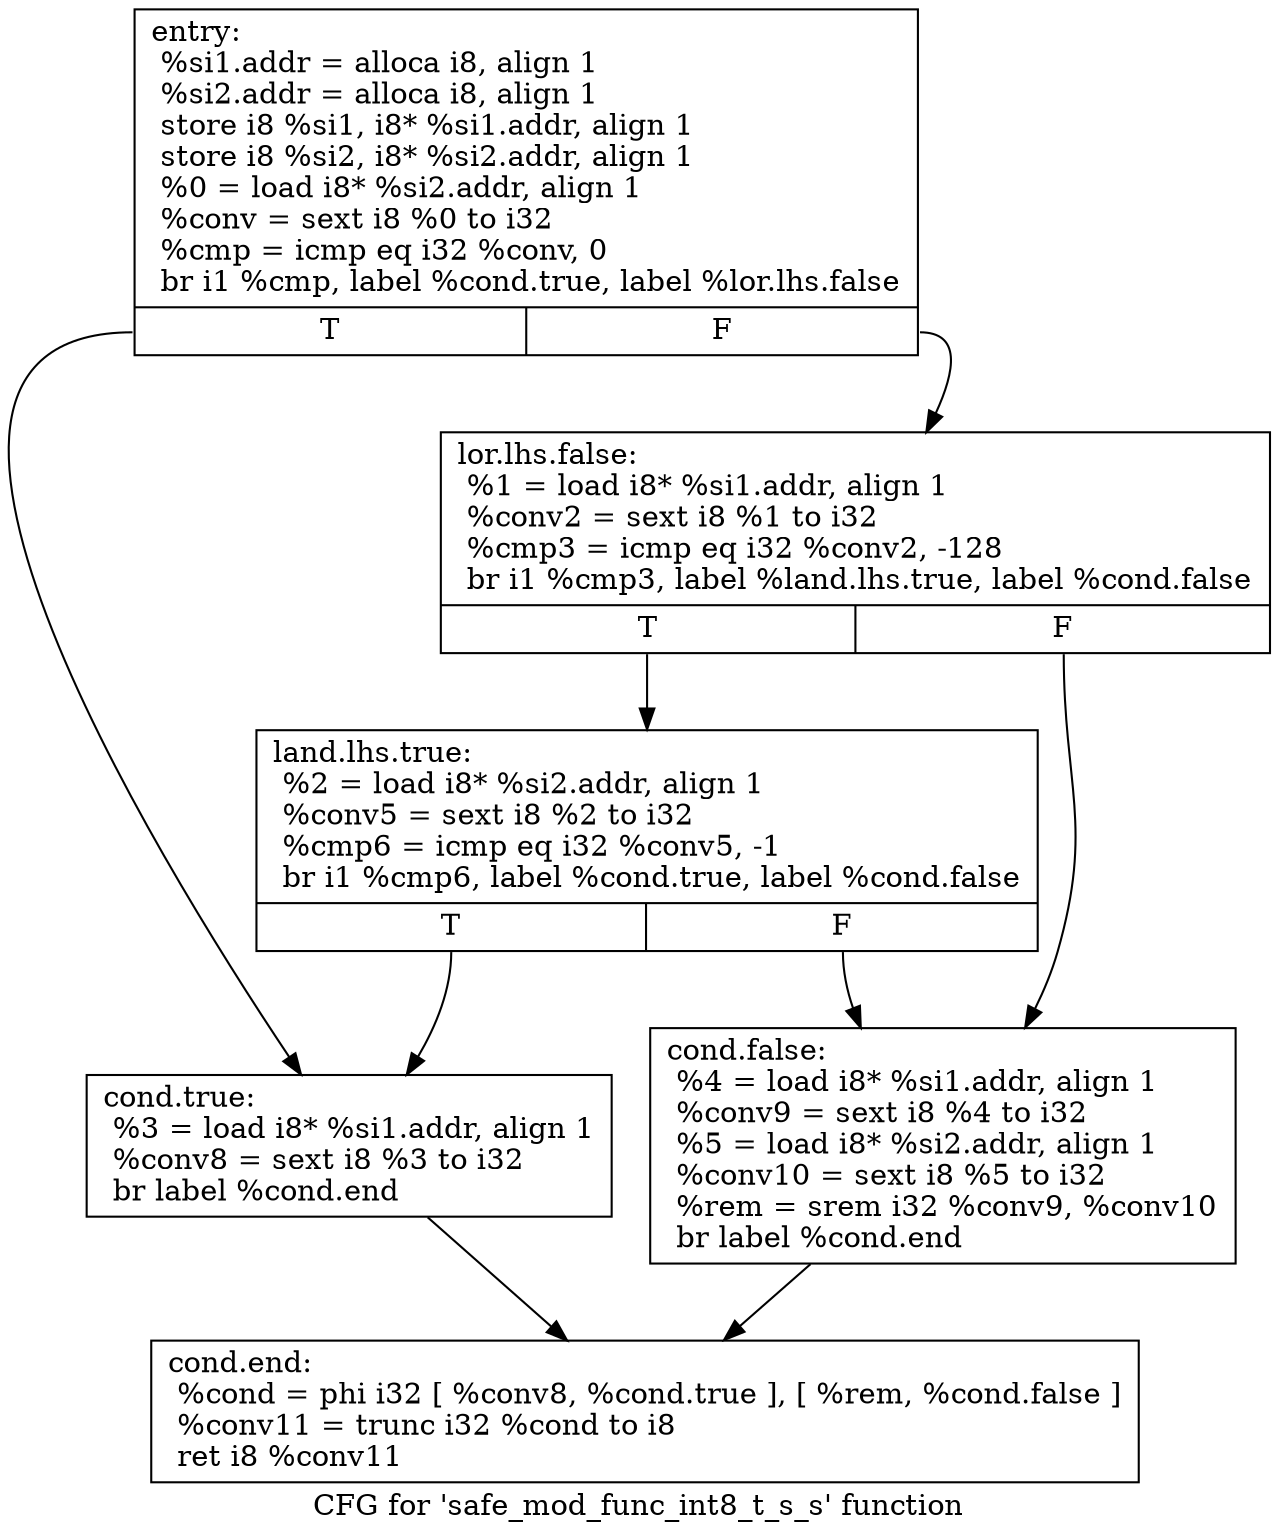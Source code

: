 digraph "CFG for 'safe_mod_func_int8_t_s_s' function" {
	label="CFG for 'safe_mod_func_int8_t_s_s' function";

	Node0xb8cba68 [shape=record,label="{entry:\l  %si1.addr = alloca i8, align 1\l  %si2.addr = alloca i8, align 1\l  store i8 %si1, i8* %si1.addr, align 1\l  store i8 %si2, i8* %si2.addr, align 1\l  %0 = load i8* %si2.addr, align 1\l  %conv = sext i8 %0 to i32\l  %cmp = icmp eq i32 %conv, 0\l  br i1 %cmp, label %cond.true, label %lor.lhs.false\l|{<s0>T|<s1>F}}"];
	Node0xb8cba68:s0 -> Node0xb8cbaf8;
	Node0xb8cba68:s1 -> Node0xb8cba98;
	Node0xb8cba98 [shape=record,label="{lor.lhs.false:                                    \l  %1 = load i8* %si1.addr, align 1\l  %conv2 = sext i8 %1 to i32\l  %cmp3 = icmp eq i32 %conv2, -128\l  br i1 %cmp3, label %land.lhs.true, label %cond.false\l|{<s0>T|<s1>F}}"];
	Node0xb8cba98:s0 -> Node0xb8cbac8;
	Node0xb8cba98:s1 -> Node0xb8cbb28;
	Node0xb8cbac8 [shape=record,label="{land.lhs.true:                                    \l  %2 = load i8* %si2.addr, align 1\l  %conv5 = sext i8 %2 to i32\l  %cmp6 = icmp eq i32 %conv5, -1\l  br i1 %cmp6, label %cond.true, label %cond.false\l|{<s0>T|<s1>F}}"];
	Node0xb8cbac8:s0 -> Node0xb8cbaf8;
	Node0xb8cbac8:s1 -> Node0xb8cbb28;
	Node0xb8cbaf8 [shape=record,label="{cond.true:                                        \l  %3 = load i8* %si1.addr, align 1\l  %conv8 = sext i8 %3 to i32\l  br label %cond.end\l}"];
	Node0xb8cbaf8 -> Node0xb8cbb58;
	Node0xb8cbb28 [shape=record,label="{cond.false:                                       \l  %4 = load i8* %si1.addr, align 1\l  %conv9 = sext i8 %4 to i32\l  %5 = load i8* %si2.addr, align 1\l  %conv10 = sext i8 %5 to i32\l  %rem = srem i32 %conv9, %conv10\l  br label %cond.end\l}"];
	Node0xb8cbb28 -> Node0xb8cbb58;
	Node0xb8cbb58 [shape=record,label="{cond.end:                                         \l  %cond = phi i32 [ %conv8, %cond.true ], [ %rem, %cond.false ]\l  %conv11 = trunc i32 %cond to i8\l  ret i8 %conv11\l}"];
}
